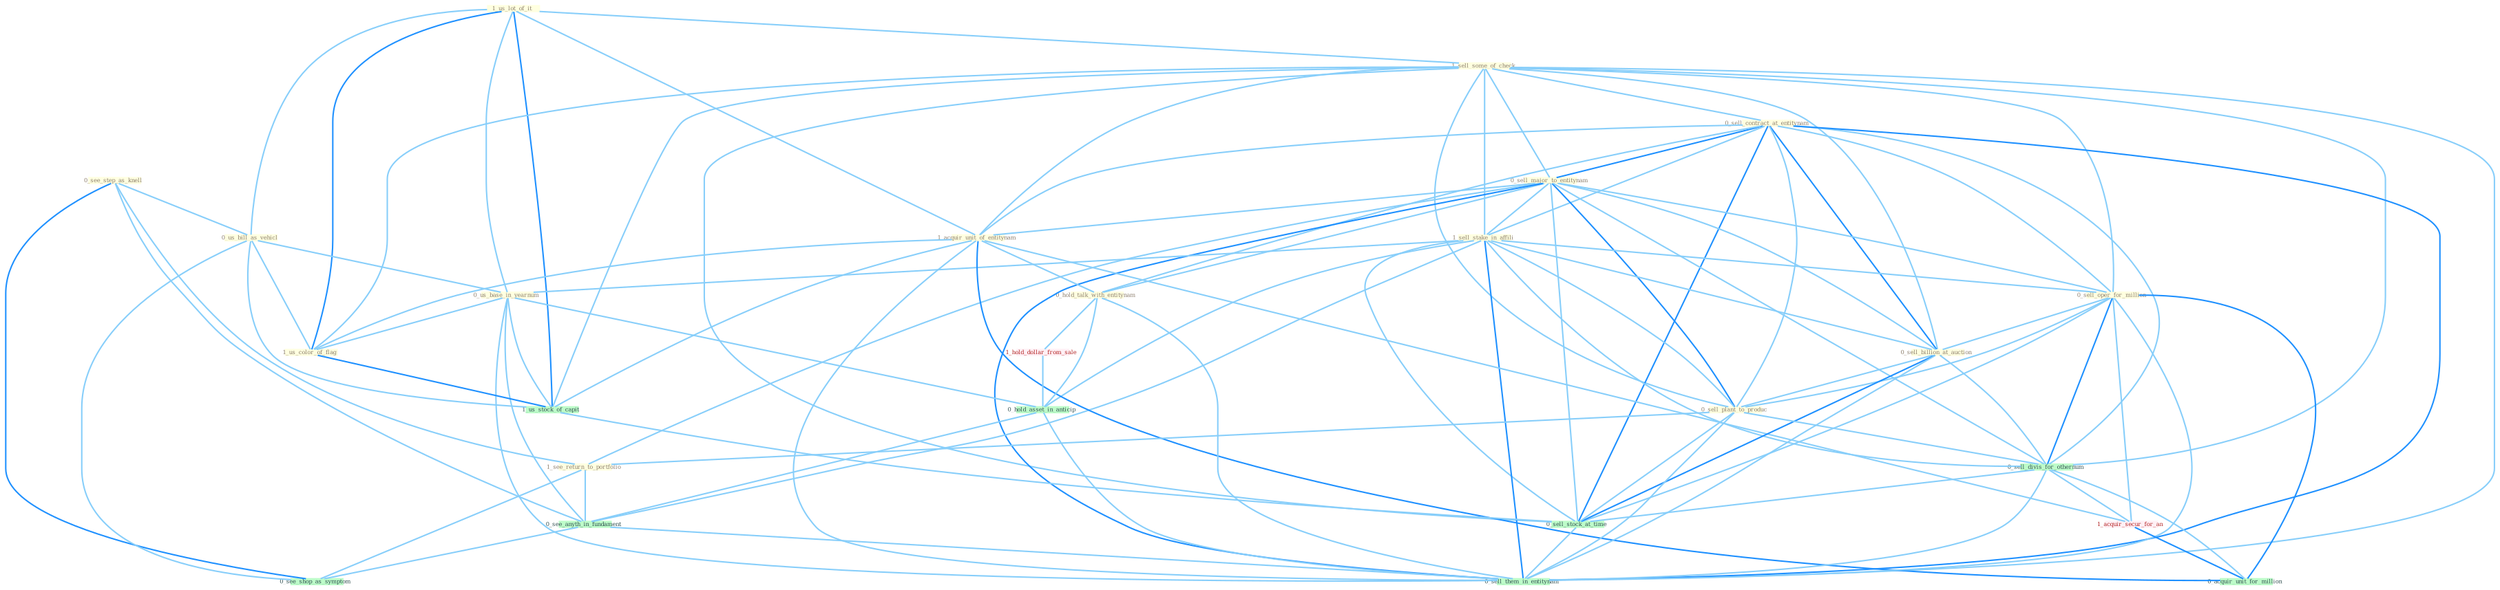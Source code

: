 Graph G{ 
    node
    [shape=polygon,style=filled,width=.5,height=.06,color="#BDFCC9",fixedsize=true,fontsize=4,
    fontcolor="#2f4f4f"];
    {node
    [color="#ffffe0", fontcolor="#8b7d6b"] "0_see_step_as_knell " "1_us_lot_of_it " "1_sell_some_of_check " "0_sell_contract_at_entitynam " "0_sell_major_to_entitynam " "0_us_bill_as_vehicl " "1_sell_stake_in_affili " "1_acquir_unit_of_entitynam " "0_us_base_in_yearnum " "0_sell_oper_for_million " "1_us_color_of_flag " "0_sell_billion_at_auction " "0_hold_talk_with_entitynam " "0_sell_plant_to_produc " "1_see_return_to_portfolio "}
{node [color="#fff0f5", fontcolor="#b22222"] "1_acquir_secur_for_an " "1_hold_dollar_from_sale "}
edge [color="#B0E2FF"];

	"0_see_step_as_knell " -- "0_us_bill_as_vehicl " [w="1", color="#87cefa" ];
	"0_see_step_as_knell " -- "1_see_return_to_portfolio " [w="1", color="#87cefa" ];
	"0_see_step_as_knell " -- "0_see_anyth_in_fundament " [w="1", color="#87cefa" ];
	"0_see_step_as_knell " -- "0_see_shop_as_symptom " [w="2", color="#1e90ff" , len=0.8];
	"1_us_lot_of_it " -- "1_sell_some_of_check " [w="1", color="#87cefa" ];
	"1_us_lot_of_it " -- "0_us_bill_as_vehicl " [w="1", color="#87cefa" ];
	"1_us_lot_of_it " -- "1_acquir_unit_of_entitynam " [w="1", color="#87cefa" ];
	"1_us_lot_of_it " -- "0_us_base_in_yearnum " [w="1", color="#87cefa" ];
	"1_us_lot_of_it " -- "1_us_color_of_flag " [w="2", color="#1e90ff" , len=0.8];
	"1_us_lot_of_it " -- "1_us_stock_of_capit " [w="2", color="#1e90ff" , len=0.8];
	"1_sell_some_of_check " -- "0_sell_contract_at_entitynam " [w="1", color="#87cefa" ];
	"1_sell_some_of_check " -- "0_sell_major_to_entitynam " [w="1", color="#87cefa" ];
	"1_sell_some_of_check " -- "1_sell_stake_in_affili " [w="1", color="#87cefa" ];
	"1_sell_some_of_check " -- "1_acquir_unit_of_entitynam " [w="1", color="#87cefa" ];
	"1_sell_some_of_check " -- "0_sell_oper_for_million " [w="1", color="#87cefa" ];
	"1_sell_some_of_check " -- "1_us_color_of_flag " [w="1", color="#87cefa" ];
	"1_sell_some_of_check " -- "0_sell_billion_at_auction " [w="1", color="#87cefa" ];
	"1_sell_some_of_check " -- "0_sell_plant_to_produc " [w="1", color="#87cefa" ];
	"1_sell_some_of_check " -- "0_sell_divis_for_othernum " [w="1", color="#87cefa" ];
	"1_sell_some_of_check " -- "1_us_stock_of_capit " [w="1", color="#87cefa" ];
	"1_sell_some_of_check " -- "0_sell_stock_at_time " [w="1", color="#87cefa" ];
	"1_sell_some_of_check " -- "0_sell_them_in_entitynam " [w="1", color="#87cefa" ];
	"0_sell_contract_at_entitynam " -- "0_sell_major_to_entitynam " [w="2", color="#1e90ff" , len=0.8];
	"0_sell_contract_at_entitynam " -- "1_sell_stake_in_affili " [w="1", color="#87cefa" ];
	"0_sell_contract_at_entitynam " -- "1_acquir_unit_of_entitynam " [w="1", color="#87cefa" ];
	"0_sell_contract_at_entitynam " -- "0_sell_oper_for_million " [w="1", color="#87cefa" ];
	"0_sell_contract_at_entitynam " -- "0_sell_billion_at_auction " [w="2", color="#1e90ff" , len=0.8];
	"0_sell_contract_at_entitynam " -- "0_hold_talk_with_entitynam " [w="1", color="#87cefa" ];
	"0_sell_contract_at_entitynam " -- "0_sell_plant_to_produc " [w="1", color="#87cefa" ];
	"0_sell_contract_at_entitynam " -- "0_sell_divis_for_othernum " [w="1", color="#87cefa" ];
	"0_sell_contract_at_entitynam " -- "0_sell_stock_at_time " [w="2", color="#1e90ff" , len=0.8];
	"0_sell_contract_at_entitynam " -- "0_sell_them_in_entitynam " [w="2", color="#1e90ff" , len=0.8];
	"0_sell_major_to_entitynam " -- "1_sell_stake_in_affili " [w="1", color="#87cefa" ];
	"0_sell_major_to_entitynam " -- "1_acquir_unit_of_entitynam " [w="1", color="#87cefa" ];
	"0_sell_major_to_entitynam " -- "0_sell_oper_for_million " [w="1", color="#87cefa" ];
	"0_sell_major_to_entitynam " -- "0_sell_billion_at_auction " [w="1", color="#87cefa" ];
	"0_sell_major_to_entitynam " -- "0_hold_talk_with_entitynam " [w="1", color="#87cefa" ];
	"0_sell_major_to_entitynam " -- "0_sell_plant_to_produc " [w="2", color="#1e90ff" , len=0.8];
	"0_sell_major_to_entitynam " -- "1_see_return_to_portfolio " [w="1", color="#87cefa" ];
	"0_sell_major_to_entitynam " -- "0_sell_divis_for_othernum " [w="1", color="#87cefa" ];
	"0_sell_major_to_entitynam " -- "0_sell_stock_at_time " [w="1", color="#87cefa" ];
	"0_sell_major_to_entitynam " -- "0_sell_them_in_entitynam " [w="2", color="#1e90ff" , len=0.8];
	"0_us_bill_as_vehicl " -- "0_us_base_in_yearnum " [w="1", color="#87cefa" ];
	"0_us_bill_as_vehicl " -- "1_us_color_of_flag " [w="1", color="#87cefa" ];
	"0_us_bill_as_vehicl " -- "1_us_stock_of_capit " [w="1", color="#87cefa" ];
	"0_us_bill_as_vehicl " -- "0_see_shop_as_symptom " [w="1", color="#87cefa" ];
	"1_sell_stake_in_affili " -- "0_us_base_in_yearnum " [w="1", color="#87cefa" ];
	"1_sell_stake_in_affili " -- "0_sell_oper_for_million " [w="1", color="#87cefa" ];
	"1_sell_stake_in_affili " -- "0_sell_billion_at_auction " [w="1", color="#87cefa" ];
	"1_sell_stake_in_affili " -- "0_sell_plant_to_produc " [w="1", color="#87cefa" ];
	"1_sell_stake_in_affili " -- "0_sell_divis_for_othernum " [w="1", color="#87cefa" ];
	"1_sell_stake_in_affili " -- "0_hold_asset_in_anticip " [w="1", color="#87cefa" ];
	"1_sell_stake_in_affili " -- "0_sell_stock_at_time " [w="1", color="#87cefa" ];
	"1_sell_stake_in_affili " -- "0_see_anyth_in_fundament " [w="1", color="#87cefa" ];
	"1_sell_stake_in_affili " -- "0_sell_them_in_entitynam " [w="2", color="#1e90ff" , len=0.8];
	"1_acquir_unit_of_entitynam " -- "1_us_color_of_flag " [w="1", color="#87cefa" ];
	"1_acquir_unit_of_entitynam " -- "0_hold_talk_with_entitynam " [w="1", color="#87cefa" ];
	"1_acquir_unit_of_entitynam " -- "1_acquir_secur_for_an " [w="1", color="#87cefa" ];
	"1_acquir_unit_of_entitynam " -- "1_us_stock_of_capit " [w="1", color="#87cefa" ];
	"1_acquir_unit_of_entitynam " -- "0_acquir_unit_for_million " [w="2", color="#1e90ff" , len=0.8];
	"1_acquir_unit_of_entitynam " -- "0_sell_them_in_entitynam " [w="1", color="#87cefa" ];
	"0_us_base_in_yearnum " -- "1_us_color_of_flag " [w="1", color="#87cefa" ];
	"0_us_base_in_yearnum " -- "1_us_stock_of_capit " [w="1", color="#87cefa" ];
	"0_us_base_in_yearnum " -- "0_hold_asset_in_anticip " [w="1", color="#87cefa" ];
	"0_us_base_in_yearnum " -- "0_see_anyth_in_fundament " [w="1", color="#87cefa" ];
	"0_us_base_in_yearnum " -- "0_sell_them_in_entitynam " [w="1", color="#87cefa" ];
	"0_sell_oper_for_million " -- "0_sell_billion_at_auction " [w="1", color="#87cefa" ];
	"0_sell_oper_for_million " -- "0_sell_plant_to_produc " [w="1", color="#87cefa" ];
	"0_sell_oper_for_million " -- "0_sell_divis_for_othernum " [w="2", color="#1e90ff" , len=0.8];
	"0_sell_oper_for_million " -- "1_acquir_secur_for_an " [w="1", color="#87cefa" ];
	"0_sell_oper_for_million " -- "0_sell_stock_at_time " [w="1", color="#87cefa" ];
	"0_sell_oper_for_million " -- "0_acquir_unit_for_million " [w="2", color="#1e90ff" , len=0.8];
	"0_sell_oper_for_million " -- "0_sell_them_in_entitynam " [w="1", color="#87cefa" ];
	"1_us_color_of_flag " -- "1_us_stock_of_capit " [w="2", color="#1e90ff" , len=0.8];
	"0_sell_billion_at_auction " -- "0_sell_plant_to_produc " [w="1", color="#87cefa" ];
	"0_sell_billion_at_auction " -- "0_sell_divis_for_othernum " [w="1", color="#87cefa" ];
	"0_sell_billion_at_auction " -- "0_sell_stock_at_time " [w="2", color="#1e90ff" , len=0.8];
	"0_sell_billion_at_auction " -- "0_sell_them_in_entitynam " [w="1", color="#87cefa" ];
	"0_hold_talk_with_entitynam " -- "1_hold_dollar_from_sale " [w="1", color="#87cefa" ];
	"0_hold_talk_with_entitynam " -- "0_hold_asset_in_anticip " [w="1", color="#87cefa" ];
	"0_hold_talk_with_entitynam " -- "0_sell_them_in_entitynam " [w="1", color="#87cefa" ];
	"0_sell_plant_to_produc " -- "1_see_return_to_portfolio " [w="1", color="#87cefa" ];
	"0_sell_plant_to_produc " -- "0_sell_divis_for_othernum " [w="1", color="#87cefa" ];
	"0_sell_plant_to_produc " -- "0_sell_stock_at_time " [w="1", color="#87cefa" ];
	"0_sell_plant_to_produc " -- "0_sell_them_in_entitynam " [w="1", color="#87cefa" ];
	"1_see_return_to_portfolio " -- "0_see_anyth_in_fundament " [w="1", color="#87cefa" ];
	"1_see_return_to_portfolio " -- "0_see_shop_as_symptom " [w="1", color="#87cefa" ];
	"0_sell_divis_for_othernum " -- "1_acquir_secur_for_an " [w="1", color="#87cefa" ];
	"0_sell_divis_for_othernum " -- "0_sell_stock_at_time " [w="1", color="#87cefa" ];
	"0_sell_divis_for_othernum " -- "0_acquir_unit_for_million " [w="1", color="#87cefa" ];
	"0_sell_divis_for_othernum " -- "0_sell_them_in_entitynam " [w="1", color="#87cefa" ];
	"1_acquir_secur_for_an " -- "0_acquir_unit_for_million " [w="2", color="#1e90ff" , len=0.8];
	"1_us_stock_of_capit " -- "0_sell_stock_at_time " [w="1", color="#87cefa" ];
	"1_hold_dollar_from_sale " -- "0_hold_asset_in_anticip " [w="1", color="#87cefa" ];
	"0_hold_asset_in_anticip " -- "0_see_anyth_in_fundament " [w="1", color="#87cefa" ];
	"0_hold_asset_in_anticip " -- "0_sell_them_in_entitynam " [w="1", color="#87cefa" ];
	"0_sell_stock_at_time " -- "0_sell_them_in_entitynam " [w="1", color="#87cefa" ];
	"0_see_anyth_in_fundament " -- "0_see_shop_as_symptom " [w="1", color="#87cefa" ];
	"0_see_anyth_in_fundament " -- "0_sell_them_in_entitynam " [w="1", color="#87cefa" ];
}